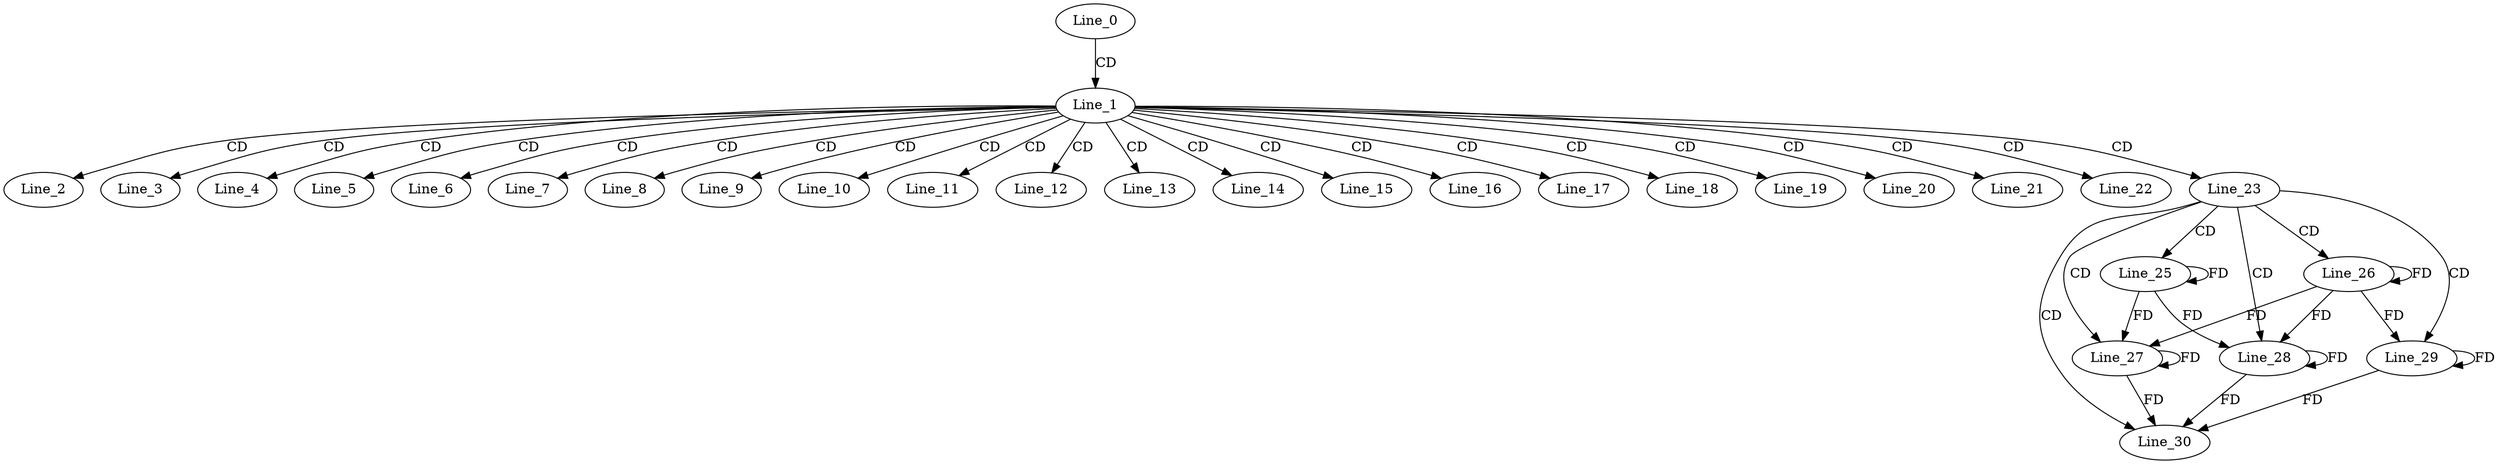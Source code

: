 digraph G {
  Line_0;
  Line_1;
  Line_2;
  Line_3;
  Line_4;
  Line_5;
  Line_6;
  Line_7;
  Line_8;
  Line_9;
  Line_10;
  Line_11;
  Line_12;
  Line_13;
  Line_14;
  Line_15;
  Line_16;
  Line_17;
  Line_18;
  Line_19;
  Line_20;
  Line_21;
  Line_22;
  Line_23;
  Line_25;
  Line_25;
  Line_26;
  Line_26;
  Line_27;
  Line_28;
  Line_29;
  Line_30;
  Line_0 -> Line_1 [ label="CD" ];
  Line_1 -> Line_2 [ label="CD" ];
  Line_1 -> Line_3 [ label="CD" ];
  Line_1 -> Line_4 [ label="CD" ];
  Line_1 -> Line_5 [ label="CD" ];
  Line_1 -> Line_6 [ label="CD" ];
  Line_1 -> Line_7 [ label="CD" ];
  Line_1 -> Line_8 [ label="CD" ];
  Line_1 -> Line_9 [ label="CD" ];
  Line_1 -> Line_10 [ label="CD" ];
  Line_1 -> Line_11 [ label="CD" ];
  Line_1 -> Line_12 [ label="CD" ];
  Line_1 -> Line_13 [ label="CD" ];
  Line_1 -> Line_14 [ label="CD" ];
  Line_1 -> Line_15 [ label="CD" ];
  Line_1 -> Line_16 [ label="CD" ];
  Line_1 -> Line_17 [ label="CD" ];
  Line_1 -> Line_18 [ label="CD" ];
  Line_1 -> Line_19 [ label="CD" ];
  Line_1 -> Line_20 [ label="CD" ];
  Line_1 -> Line_21 [ label="CD" ];
  Line_1 -> Line_22 [ label="CD" ];
  Line_1 -> Line_23 [ label="CD" ];
  Line_23 -> Line_25 [ label="CD" ];
  Line_25 -> Line_25 [ label="FD" ];
  Line_23 -> Line_26 [ label="CD" ];
  Line_26 -> Line_26 [ label="FD" ];
  Line_23 -> Line_27 [ label="CD" ];
  Line_27 -> Line_27 [ label="FD" ];
  Line_25 -> Line_27 [ label="FD" ];
  Line_26 -> Line_27 [ label="FD" ];
  Line_23 -> Line_28 [ label="CD" ];
  Line_28 -> Line_28 [ label="FD" ];
  Line_25 -> Line_28 [ label="FD" ];
  Line_26 -> Line_28 [ label="FD" ];
  Line_23 -> Line_29 [ label="CD" ];
  Line_29 -> Line_29 [ label="FD" ];
  Line_26 -> Line_29 [ label="FD" ];
  Line_23 -> Line_30 [ label="CD" ];
  Line_27 -> Line_30 [ label="FD" ];
  Line_28 -> Line_30 [ label="FD" ];
  Line_29 -> Line_30 [ label="FD" ];
}
